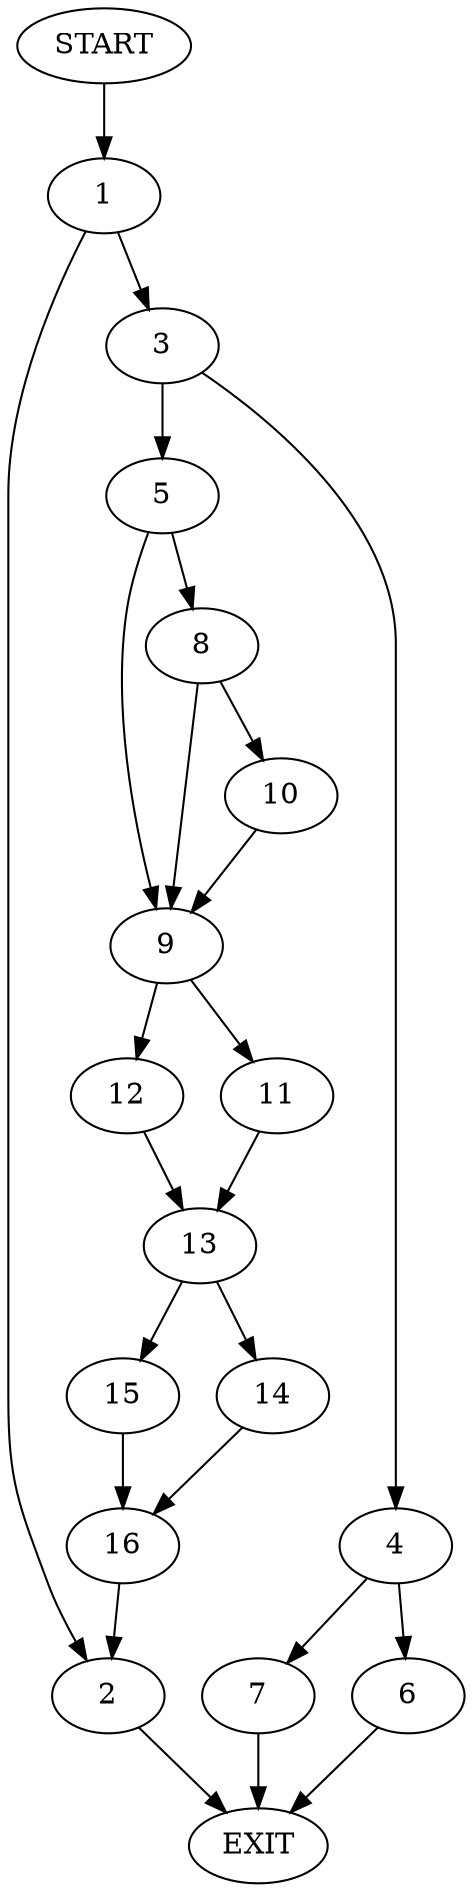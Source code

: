 digraph {
0 [label="START"]
17 [label="EXIT"]
0 -> 1
1 -> 2
1 -> 3
2 -> 17
3 -> 4
3 -> 5
4 -> 6
4 -> 7
5 -> 8
5 -> 9
7 -> 17
6 -> 17
8 -> 10
8 -> 9
9 -> 11
9 -> 12
10 -> 9
11 -> 13
12 -> 13
13 -> 14
13 -> 15
15 -> 16
14 -> 16
16 -> 2
}
